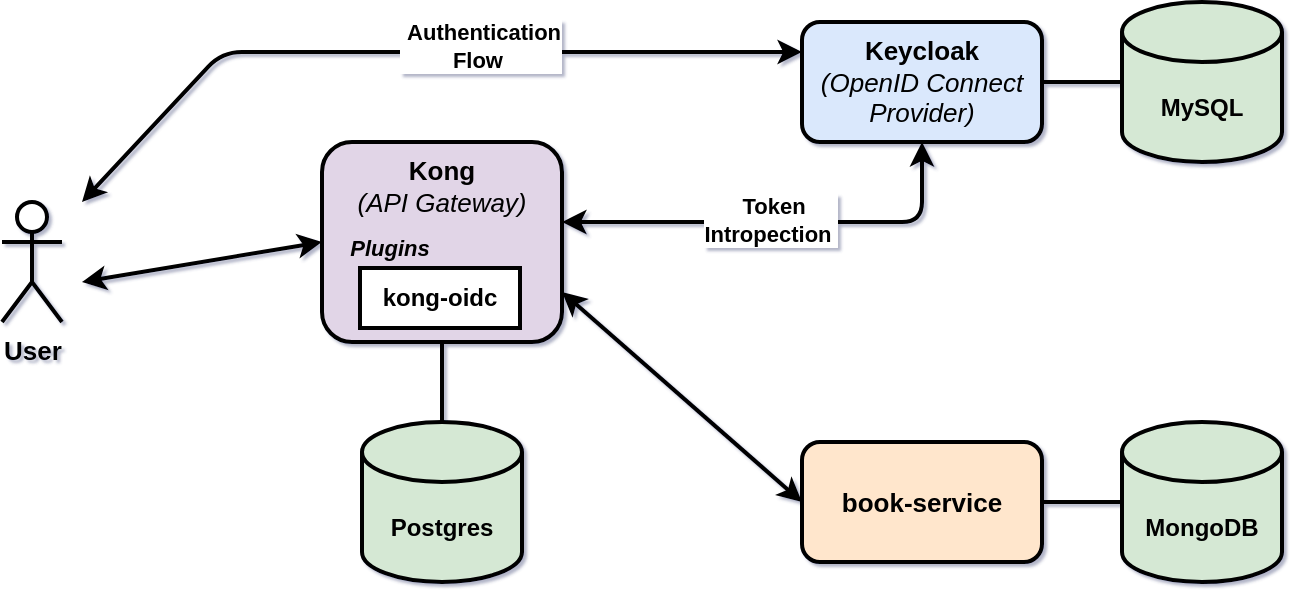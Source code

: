 <mxfile version="14.7.7" type="device"><diagram id="sEkZuVjFdsXiy9oKCZmV" name="Page-1"><mxGraphModel dx="946" dy="595" grid="1" gridSize="10" guides="1" tooltips="1" connect="1" arrows="1" fold="1" page="1" pageScale="1" pageWidth="827" pageHeight="1169" math="0" shadow="1"><root><mxCell id="0"/><mxCell id="1" parent="0"/><mxCell id="M7I4fqTMApbIerR9Z-cn-1" value="&lt;font style=&quot;font-size: 13px&quot;&gt;&lt;b&gt;book-service&lt;/b&gt;&lt;/font&gt;" style="rounded=1;whiteSpace=wrap;html=1;strokeWidth=2;fillColor=#ffe6cc;" vertex="1" parent="1"><mxGeometry x="430" y="240" width="120" height="60" as="geometry"/></mxCell><mxCell id="M7I4fqTMApbIerR9Z-cn-2" value="&lt;font style=&quot;font-size: 13px&quot;&gt;&lt;b&gt;Kong&lt;/b&gt;&lt;br&gt;&lt;i&gt;(API Gateway)&lt;/i&gt;&lt;br&gt;&lt;/font&gt;" style="rounded=1;whiteSpace=wrap;html=1;strokeWidth=2;horizontal=1;verticalAlign=top;fillColor=#e1d5e7;" vertex="1" parent="1"><mxGeometry x="190" y="90" width="120" height="100" as="geometry"/></mxCell><mxCell id="M7I4fqTMApbIerR9Z-cn-3" value="&lt;font style=&quot;font-size: 13px&quot;&gt;&lt;b&gt;Keycloak&lt;/b&gt;&lt;br&gt;&lt;i&gt;(OpenID Connect&lt;br&gt;Provider)&lt;/i&gt;&lt;br&gt;&lt;/font&gt;" style="rounded=1;whiteSpace=wrap;html=1;strokeWidth=2;fillColor=#dae8fc;" vertex="1" parent="1"><mxGeometry x="430" y="30" width="120" height="60" as="geometry"/></mxCell><mxCell id="M7I4fqTMApbIerR9Z-cn-4" value="&lt;b&gt;MongoDB&lt;/b&gt;" style="shape=cylinder3;whiteSpace=wrap;html=1;boundedLbl=1;backgroundOutline=1;size=15;strokeWidth=2;fillColor=#d5e8d4;" vertex="1" parent="1"><mxGeometry x="590" y="230" width="80" height="80" as="geometry"/></mxCell><mxCell id="M7I4fqTMApbIerR9Z-cn-5" value="&lt;b&gt;Postgres&lt;/b&gt;" style="shape=cylinder3;whiteSpace=wrap;html=1;boundedLbl=1;backgroundOutline=1;size=15;strokeWidth=2;fillColor=#d5e8d4;" vertex="1" parent="1"><mxGeometry x="210" y="230" width="80" height="80" as="geometry"/></mxCell><mxCell id="M7I4fqTMApbIerR9Z-cn-6" value="&lt;b&gt;MySQL&lt;br&gt;&lt;/b&gt;" style="shape=cylinder3;whiteSpace=wrap;html=1;boundedLbl=1;backgroundOutline=1;size=15;strokeWidth=2;fillColor=#d5e8d4;" vertex="1" parent="1"><mxGeometry x="590" y="20" width="80" height="80" as="geometry"/></mxCell><mxCell id="M7I4fqTMApbIerR9Z-cn-7" value="" style="endArrow=none;html=1;entryX=1;entryY=0.5;entryDx=0;entryDy=0;exitX=0;exitY=0.5;exitDx=0;exitDy=0;exitPerimeter=0;strokeWidth=2;" edge="1" parent="1" source="M7I4fqTMApbIerR9Z-cn-4" target="M7I4fqTMApbIerR9Z-cn-1"><mxGeometry width="50" height="50" relative="1" as="geometry"><mxPoint x="260" y="380" as="sourcePoint"/><mxPoint x="310" y="330" as="targetPoint"/></mxGeometry></mxCell><mxCell id="M7I4fqTMApbIerR9Z-cn-9" value="" style="endArrow=none;html=1;strokeWidth=2;exitX=0;exitY=0.5;exitDx=0;exitDy=0;exitPerimeter=0;" edge="1" parent="1" source="M7I4fqTMApbIerR9Z-cn-6"><mxGeometry width="50" height="50" relative="1" as="geometry"><mxPoint x="790" y="290" as="sourcePoint"/><mxPoint x="550" y="60" as="targetPoint"/></mxGeometry></mxCell><mxCell id="M7I4fqTMApbIerR9Z-cn-11" value="&lt;font style=&quot;font-size: 11px&quot;&gt;&lt;i style=&quot;font-size: 11px;&quot;&gt;Plugins&lt;/i&gt;&lt;/font&gt;" style="text;html=1;strokeColor=none;fillColor=none;align=center;verticalAlign=middle;whiteSpace=wrap;rounded=0;fontSize=11;fontStyle=1" vertex="1" parent="1"><mxGeometry x="204" y="133" width="40" height="20" as="geometry"/></mxCell><mxCell id="M7I4fqTMApbIerR9Z-cn-12" value="User" style="shape=umlActor;verticalLabelPosition=bottom;verticalAlign=top;html=1;outlineConnect=0;strokeWidth=2;fontSize=13;fontStyle=1;horizontal=1;labelPosition=center;align=center;" vertex="1" parent="1"><mxGeometry x="30" y="120" width="30" height="60" as="geometry"/></mxCell><mxCell id="M7I4fqTMApbIerR9Z-cn-14" value="" style="endArrow=classic;html=1;fontSize=13;strokeWidth=2;entryX=0;entryY=0.5;entryDx=0;entryDy=0;startArrow=classic;startFill=1;" edge="1" parent="1" target="M7I4fqTMApbIerR9Z-cn-2"><mxGeometry width="50" height="50" relative="1" as="geometry"><mxPoint x="70" y="160" as="sourcePoint"/><mxPoint x="424" y="160" as="targetPoint"/></mxGeometry></mxCell><mxCell id="M7I4fqTMApbIerR9Z-cn-20" value="" style="endArrow=classic;html=1;fontSize=11;strokeWidth=2;entryX=0.5;entryY=1;entryDx=0;entryDy=0;startArrow=classic;startFill=1;" edge="1" parent="1" target="M7I4fqTMApbIerR9Z-cn-3"><mxGeometry width="50" height="50" relative="1" as="geometry"><mxPoint x="310" y="130" as="sourcePoint"/><mxPoint x="550" y="260" as="targetPoint"/><Array as="points"><mxPoint x="490" y="130"/></Array></mxGeometry></mxCell><mxCell id="M7I4fqTMApbIerR9Z-cn-23" value="&lt;b&gt;&amp;nbsp;Token&lt;br&gt;Intropection&amp;nbsp;&lt;/b&gt;" style="edgeLabel;html=1;align=center;verticalAlign=middle;resizable=0;points=[];fontSize=11;" vertex="1" connectable="0" parent="M7I4fqTMApbIerR9Z-cn-20"><mxGeometry x="0.082" y="1" relative="1" as="geometry"><mxPoint x="-15" as="offset"/></mxGeometry></mxCell><mxCell id="M7I4fqTMApbIerR9Z-cn-24" value="" style="endArrow=classic;html=1;fontSize=13;strokeWidth=2;startArrow=classic;startFill=1;exitX=0;exitY=0.25;exitDx=0;exitDy=0;" edge="1" parent="1" source="M7I4fqTMApbIerR9Z-cn-3"><mxGeometry width="50" height="50" relative="1" as="geometry"><mxPoint x="450" y="70" as="sourcePoint"/><mxPoint x="70" y="120" as="targetPoint"/><Array as="points"><mxPoint x="140" y="45"/></Array></mxGeometry></mxCell><mxCell id="M7I4fqTMApbIerR9Z-cn-25" value="&lt;b&gt;&amp;nbsp;Authentication&lt;br&gt;Flow&amp;nbsp;&lt;/b&gt;" style="edgeLabel;html=1;align=center;verticalAlign=middle;resizable=0;points=[];fontSize=11;" vertex="1" connectable="0" parent="M7I4fqTMApbIerR9Z-cn-24"><mxGeometry x="-0.172" y="-3" relative="1" as="geometry"><mxPoint x="1" as="offset"/></mxGeometry></mxCell><mxCell id="M7I4fqTMApbIerR9Z-cn-10" value="&lt;b&gt;kong-oidc&lt;/b&gt;" style="rounded=0;whiteSpace=wrap;html=1;strokeWidth=2;verticalAlign=middle;" vertex="1" parent="1"><mxGeometry x="209" y="153" width="80" height="30" as="geometry"/></mxCell><mxCell id="M7I4fqTMApbIerR9Z-cn-28" value="" style="endArrow=classic;html=1;fontSize=13;strokeWidth=2;entryX=0;entryY=0.5;entryDx=0;entryDy=0;startArrow=classic;startFill=1;exitX=1;exitY=0.75;exitDx=0;exitDy=0;" edge="1" parent="1" source="M7I4fqTMApbIerR9Z-cn-2" target="M7I4fqTMApbIerR9Z-cn-1"><mxGeometry width="50" height="50" relative="1" as="geometry"><mxPoint x="330" y="250" as="sourcePoint"/><mxPoint x="430" y="290" as="targetPoint"/></mxGeometry></mxCell><mxCell id="M7I4fqTMApbIerR9Z-cn-29" value="" style="endArrow=none;html=1;fontSize=11;strokeWidth=2;entryX=0.5;entryY=1;entryDx=0;entryDy=0;exitX=0.5;exitY=0;exitDx=0;exitDy=0;exitPerimeter=0;" edge="1" parent="1" source="M7I4fqTMApbIerR9Z-cn-5" target="M7I4fqTMApbIerR9Z-cn-2"><mxGeometry width="50" height="50" relative="1" as="geometry"><mxPoint x="130" y="370" as="sourcePoint"/><mxPoint x="180" y="320" as="targetPoint"/></mxGeometry></mxCell></root></mxGraphModel></diagram></mxfile>